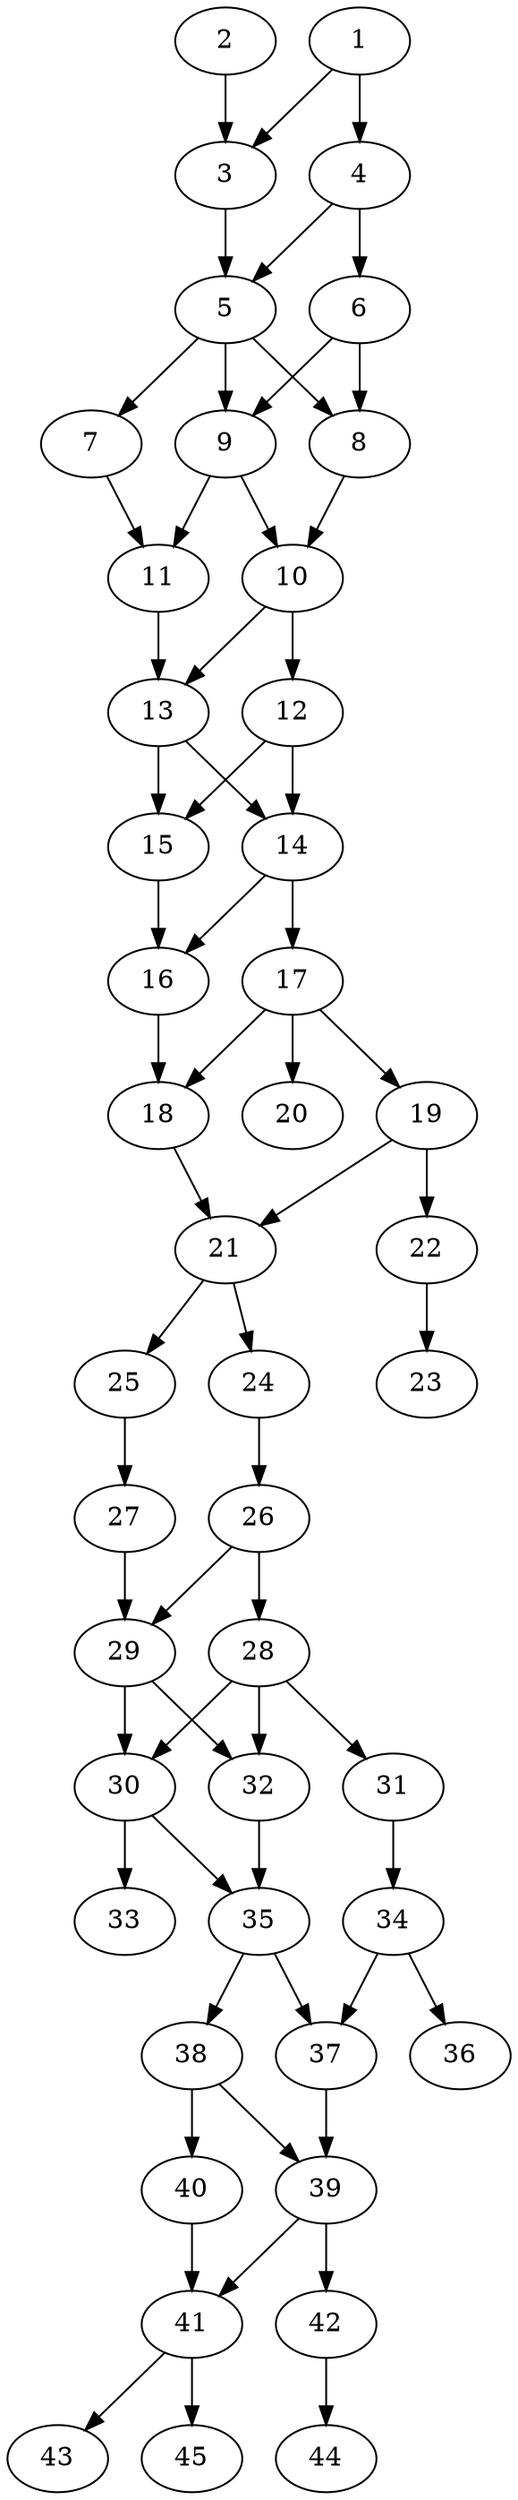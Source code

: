 // DAG automatically generated by daggen at Thu Oct  3 14:07:23 2019
// ./daggen --dot -n 45 --ccr 0.5 --fat 0.3 --regular 0.7 --density 0.6 --mindata 5242880 --maxdata 52428800 
digraph G {
  1 [size="45056000", alpha="0.09", expect_size="22528000"] 
  1 -> 3 [size ="22528000"]
  1 -> 4 [size ="22528000"]
  2 [size="91232256", alpha="0.11", expect_size="45616128"] 
  2 -> 3 [size ="45616128"]
  3 [size="16025600", alpha="0.16", expect_size="8012800"] 
  3 -> 5 [size ="8012800"]
  4 [size="63969280", alpha="0.16", expect_size="31984640"] 
  4 -> 5 [size ="31984640"]
  4 -> 6 [size ="31984640"]
  5 [size="90279936", alpha="0.06", expect_size="45139968"] 
  5 -> 7 [size ="45139968"]
  5 -> 8 [size ="45139968"]
  5 -> 9 [size ="45139968"]
  6 [size="67225600", alpha="0.12", expect_size="33612800"] 
  6 -> 8 [size ="33612800"]
  6 -> 9 [size ="33612800"]
  7 [size="79038464", alpha="0.02", expect_size="39519232"] 
  7 -> 11 [size ="39519232"]
  8 [size="103526400", alpha="0.10", expect_size="51763200"] 
  8 -> 10 [size ="51763200"]
  9 [size="11589632", alpha="0.04", expect_size="5794816"] 
  9 -> 10 [size ="5794816"]
  9 -> 11 [size ="5794816"]
  10 [size="88473600", alpha="0.06", expect_size="44236800"] 
  10 -> 12 [size ="44236800"]
  10 -> 13 [size ="44236800"]
  11 [size="61798400", alpha="0.02", expect_size="30899200"] 
  11 -> 13 [size ="30899200"]
  12 [size="11814912", alpha="0.06", expect_size="5907456"] 
  12 -> 14 [size ="5907456"]
  12 -> 15 [size ="5907456"]
  13 [size="64638976", alpha="0.07", expect_size="32319488"] 
  13 -> 14 [size ="32319488"]
  13 -> 15 [size ="32319488"]
  14 [size="47181824", alpha="0.14", expect_size="23590912"] 
  14 -> 16 [size ="23590912"]
  14 -> 17 [size ="23590912"]
  15 [size="30375936", alpha="0.01", expect_size="15187968"] 
  15 -> 16 [size ="15187968"]
  16 [size="58664960", alpha="0.16", expect_size="29332480"] 
  16 -> 18 [size ="29332480"]
  17 [size="20396032", alpha="0.19", expect_size="10198016"] 
  17 -> 18 [size ="10198016"]
  17 -> 19 [size ="10198016"]
  17 -> 20 [size ="10198016"]
  18 [size="30009344", alpha="0.18", expect_size="15004672"] 
  18 -> 21 [size ="15004672"]
  19 [size="77101056", alpha="0.14", expect_size="38550528"] 
  19 -> 21 [size ="38550528"]
  19 -> 22 [size ="38550528"]
  20 [size="96274432", alpha="0.19", expect_size="48137216"] 
  21 [size="31834112", alpha="0.12", expect_size="15917056"] 
  21 -> 24 [size ="15917056"]
  21 -> 25 [size ="15917056"]
  22 [size="39669760", alpha="0.02", expect_size="19834880"] 
  22 -> 23 [size ="19834880"]
  23 [size="66883584", alpha="0.13", expect_size="33441792"] 
  24 [size="99270656", alpha="0.15", expect_size="49635328"] 
  24 -> 26 [size ="49635328"]
  25 [size="70926336", alpha="0.14", expect_size="35463168"] 
  25 -> 27 [size ="35463168"]
  26 [size="76896256", alpha="0.05", expect_size="38448128"] 
  26 -> 28 [size ="38448128"]
  26 -> 29 [size ="38448128"]
  27 [size="57864192", alpha="0.11", expect_size="28932096"] 
  27 -> 29 [size ="28932096"]
  28 [size="55486464", alpha="0.17", expect_size="27743232"] 
  28 -> 30 [size ="27743232"]
  28 -> 31 [size ="27743232"]
  28 -> 32 [size ="27743232"]
  29 [size="46868480", alpha="0.03", expect_size="23434240"] 
  29 -> 30 [size ="23434240"]
  29 -> 32 [size ="23434240"]
  30 [size="17287168", alpha="0.05", expect_size="8643584"] 
  30 -> 33 [size ="8643584"]
  30 -> 35 [size ="8643584"]
  31 [size="13113344", alpha="0.18", expect_size="6556672"] 
  31 -> 34 [size ="6556672"]
  32 [size="68919296", alpha="0.11", expect_size="34459648"] 
  32 -> 35 [size ="34459648"]
  33 [size="76705792", alpha="0.16", expect_size="38352896"] 
  34 [size="42016768", alpha="0.09", expect_size="21008384"] 
  34 -> 36 [size ="21008384"]
  34 -> 37 [size ="21008384"]
  35 [size="18335744", alpha="0.06", expect_size="9167872"] 
  35 -> 37 [size ="9167872"]
  35 -> 38 [size ="9167872"]
  36 [size="85456896", alpha="0.13", expect_size="42728448"] 
  37 [size="17006592", alpha="0.02", expect_size="8503296"] 
  37 -> 39 [size ="8503296"]
  38 [size="70283264", alpha="0.16", expect_size="35141632"] 
  38 -> 39 [size ="35141632"]
  38 -> 40 [size ="35141632"]
  39 [size="55207936", alpha="0.03", expect_size="27603968"] 
  39 -> 41 [size ="27603968"]
  39 -> 42 [size ="27603968"]
  40 [size="67260416", alpha="0.09", expect_size="33630208"] 
  40 -> 41 [size ="33630208"]
  41 [size="90058752", alpha="0.19", expect_size="45029376"] 
  41 -> 43 [size ="45029376"]
  41 -> 45 [size ="45029376"]
  42 [size="80541696", alpha="0.15", expect_size="40270848"] 
  42 -> 44 [size ="40270848"]
  43 [size="40042496", alpha="0.04", expect_size="20021248"] 
  44 [size="22714368", alpha="0.11", expect_size="11357184"] 
  45 [size="65255424", alpha="0.11", expect_size="32627712"] 
}
